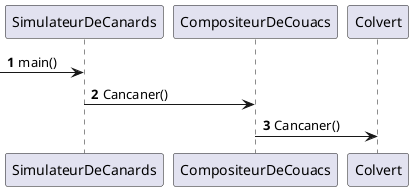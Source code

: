 @startuml
'https://plantuml.com/sequence-diagram

autonumber
-> SimulateurDeCanards : main()
SimulateurDeCanards -> CompositeurDeCouacs : Cancaner()
CompositeurDeCouacs -> Colvert : Cancaner()

@enduml